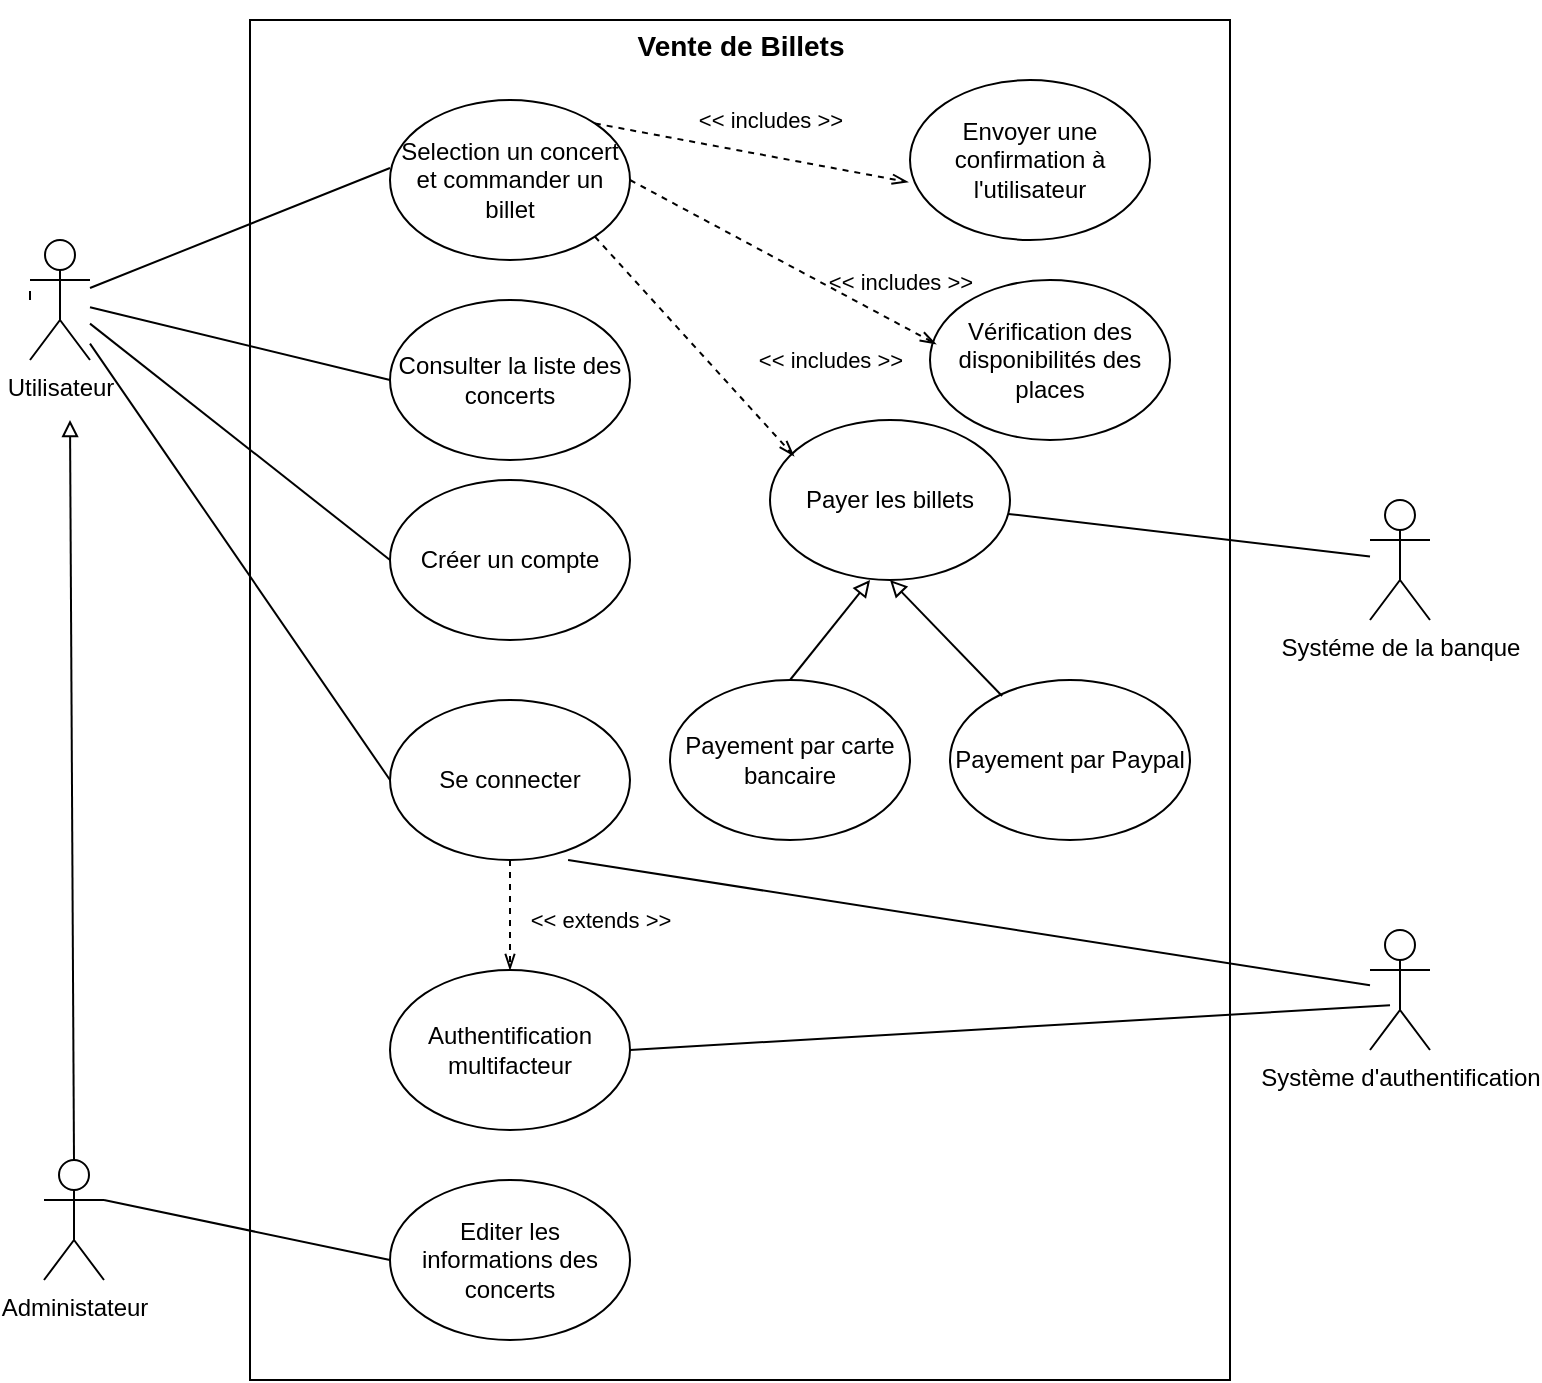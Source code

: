 <mxfile version="14.4.3" type="device"><diagram id="NJNNTVZoy5SnpfYNxE78" name="Page-1"><mxGraphModel dx="1086" dy="798" grid="1" gridSize="10" guides="1" tooltips="1" connect="1" arrows="1" fold="1" page="1" pageScale="1" pageWidth="827" pageHeight="1169" math="0" shadow="0"><root><mxCell id="0"/><mxCell id="1" parent="0"/><mxCell id="OuZcMS5v2CDTbXdTaQFu-4" value="ti" style="whiteSpace=wrap;html=1;" parent="1" vertex="1"><mxGeometry x="170" y="70" width="490" height="680" as="geometry"/></mxCell><mxCell id="OuZcMS5v2CDTbXdTaQFu-7" value="Se connecter" style="ellipse;whiteSpace=wrap;html=1;" parent="1" vertex="1"><mxGeometry x="240" y="410" width="120" height="80" as="geometry"/></mxCell><mxCell id="OuZcMS5v2CDTbXdTaQFu-8" value="Créer un compte" style="ellipse;whiteSpace=wrap;html=1;" parent="1" vertex="1"><mxGeometry x="240" y="300" width="120" height="80" as="geometry"/></mxCell><mxCell id="OuZcMS5v2CDTbXdTaQFu-9" value="Authentification multifacteur" style="ellipse;whiteSpace=wrap;html=1;" parent="1" vertex="1"><mxGeometry x="240" y="545" width="120" height="80" as="geometry"/></mxCell><mxCell id="OuZcMS5v2CDTbXdTaQFu-43" style="rounded=0;orthogonalLoop=1;jettySize=auto;html=1;endArrow=none;endFill=0;entryX=0.742;entryY=1;entryDx=0;entryDy=0;entryPerimeter=0;" parent="1" source="OuZcMS5v2CDTbXdTaQFu-2" target="OuZcMS5v2CDTbXdTaQFu-7" edge="1"><mxGeometry relative="1" as="geometry"/></mxCell><mxCell id="OuZcMS5v2CDTbXdTaQFu-2" value="Système d'authentification" style="shape=umlActor;verticalLabelPosition=bottom;verticalAlign=top;html=1;outlineConnect=0;" parent="1" vertex="1"><mxGeometry x="730" y="525" width="30" height="60" as="geometry"/></mxCell><mxCell id="OuZcMS5v2CDTbXdTaQFu-25" style="rounded=0;orthogonalLoop=1;jettySize=auto;html=1;exitX=0;exitY=0.5;exitDx=0;exitDy=0;endArrow=none;endFill=0;" parent="1" source="OuZcMS5v2CDTbXdTaQFu-14" target="OuZcMS5v2CDTbXdTaQFu-1" edge="1"><mxGeometry relative="1" as="geometry"><mxPoint x="80" y="170" as="targetPoint"/></mxGeometry></mxCell><mxCell id="OuZcMS5v2CDTbXdTaQFu-14" value="Consulter la liste des concerts" style="ellipse;whiteSpace=wrap;html=1;" parent="1" vertex="1"><mxGeometry x="240" y="210" width="120" height="80" as="geometry"/></mxCell><mxCell id="OuZcMS5v2CDTbXdTaQFu-31" style="edgeStyle=none;rounded=0;orthogonalLoop=1;jettySize=auto;html=1;exitX=1;exitY=0;exitDx=0;exitDy=0;entryX=-0.008;entryY=0.638;entryDx=0;entryDy=0;entryPerimeter=0;endArrow=openThin;endFill=0;dashed=1;" parent="1" source="OuZcMS5v2CDTbXdTaQFu-15" target="OuZcMS5v2CDTbXdTaQFu-18" edge="1"><mxGeometry relative="1" as="geometry"/></mxCell><mxCell id="OuZcMS5v2CDTbXdTaQFu-15" value="Selection un concert et commander un billet" style="ellipse;whiteSpace=wrap;html=1;" parent="1" vertex="1"><mxGeometry x="240" y="110" width="120" height="80" as="geometry"/></mxCell><mxCell id="OuZcMS5v2CDTbXdTaQFu-16" value="Vérification des disponibilités des places" style="ellipse;whiteSpace=wrap;html=1;" parent="1" vertex="1"><mxGeometry x="510" y="200" width="120" height="80" as="geometry"/></mxCell><mxCell id="OuZcMS5v2CDTbXdTaQFu-17" value="Payer les billets" style="ellipse;whiteSpace=wrap;html=1;" parent="1" vertex="1"><mxGeometry x="430" y="270" width="120" height="80" as="geometry"/></mxCell><mxCell id="OuZcMS5v2CDTbXdTaQFu-18" value="Envoyer une confirmation à l'utilisateur" style="ellipse;whiteSpace=wrap;html=1;" parent="1" vertex="1"><mxGeometry x="500" y="100" width="120" height="80" as="geometry"/></mxCell><mxCell id="OuZcMS5v2CDTbXdTaQFu-19" value="Payement par carte bancaire" style="ellipse;whiteSpace=wrap;html=1;" parent="1" vertex="1"><mxGeometry x="380" y="400" width="120" height="80" as="geometry"/></mxCell><mxCell id="OuZcMS5v2CDTbXdTaQFu-21" value="Payement par Paypal" style="ellipse;whiteSpace=wrap;html=1;" parent="1" vertex="1"><mxGeometry x="520" y="400" width="120" height="80" as="geometry"/></mxCell><mxCell id="OuZcMS5v2CDTbXdTaQFu-41" style="edgeStyle=none;rounded=0;orthogonalLoop=1;jettySize=auto;html=1;endArrow=none;endFill=0;" parent="1" source="OuZcMS5v2CDTbXdTaQFu-22" target="OuZcMS5v2CDTbXdTaQFu-17" edge="1"><mxGeometry relative="1" as="geometry"/></mxCell><mxCell id="OuZcMS5v2CDTbXdTaQFu-22" value="Systéme de la banque" style="shape=umlActor;verticalLabelPosition=bottom;verticalAlign=top;html=1;outlineConnect=0;" parent="1" vertex="1"><mxGeometry x="730" y="310" width="30" height="60" as="geometry"/></mxCell><mxCell id="OuZcMS5v2CDTbXdTaQFu-40" style="edgeStyle=none;rounded=0;orthogonalLoop=1;jettySize=auto;html=1;exitX=1;exitY=0.333;exitDx=0;exitDy=0;exitPerimeter=0;entryX=0;entryY=0.5;entryDx=0;entryDy=0;endArrow=none;endFill=0;" parent="1" source="OuZcMS5v2CDTbXdTaQFu-24" target="OuZcMS5v2CDTbXdTaQFu-39" edge="1"><mxGeometry relative="1" as="geometry"/></mxCell><mxCell id="OuZcMS5v2CDTbXdTaQFu-24" value="Administateur" style="shape=umlActor;verticalLabelPosition=bottom;verticalAlign=top;html=1;outlineConnect=0;" parent="1" vertex="1"><mxGeometry x="67" y="640" width="30" height="60" as="geometry"/></mxCell><mxCell id="OuZcMS5v2CDTbXdTaQFu-26" style="rounded=0;orthogonalLoop=1;jettySize=auto;html=1;exitX=0;exitY=0.5;exitDx=0;exitDy=0;endArrow=none;endFill=0;" parent="1" source="OuZcMS5v2CDTbXdTaQFu-7" target="OuZcMS5v2CDTbXdTaQFu-1" edge="1"><mxGeometry relative="1" as="geometry"><mxPoint x="250" y="220" as="sourcePoint"/><mxPoint x="70" y="220" as="targetPoint"/></mxGeometry></mxCell><mxCell id="OuZcMS5v2CDTbXdTaQFu-45" value="&amp;lt;&amp;lt; includes &amp;gt;&amp;gt;" style="edgeLabel;html=1;align=center;verticalAlign=middle;resizable=0;points=[];" parent="OuZcMS5v2CDTbXdTaQFu-26" vertex="1" connectable="0"><mxGeometry x="0.54" y="4" relative="1" as="geometry"><mxPoint x="374.01" y="-83.11" as="offset"/></mxGeometry></mxCell><mxCell id="OuZcMS5v2CDTbXdTaQFu-27" style="rounded=0;orthogonalLoop=1;jettySize=auto;html=1;exitX=0;exitY=0.5;exitDx=0;exitDy=0;endArrow=none;endFill=0;" parent="1" source="OuZcMS5v2CDTbXdTaQFu-8" target="OuZcMS5v2CDTbXdTaQFu-1" edge="1"><mxGeometry relative="1" as="geometry"><mxPoint x="286" y="330" as="sourcePoint"/><mxPoint x="70" y="220" as="targetPoint"/></mxGeometry></mxCell><mxCell id="OuZcMS5v2CDTbXdTaQFu-29" style="rounded=0;orthogonalLoop=1;jettySize=auto;html=1;exitX=0;exitY=0.425;exitDx=0;exitDy=0;endArrow=none;endFill=0;exitPerimeter=0;" parent="1" source="OuZcMS5v2CDTbXdTaQFu-1" edge="1"><mxGeometry relative="1" as="geometry"><mxPoint x="286" y="422.5" as="sourcePoint"/><mxPoint x="60" y="210" as="targetPoint"/></mxGeometry></mxCell><mxCell id="OuZcMS5v2CDTbXdTaQFu-32" style="edgeStyle=none;rounded=0;orthogonalLoop=1;jettySize=auto;html=1;exitX=1;exitY=0.5;exitDx=0;exitDy=0;entryX=0.025;entryY=0.4;entryDx=0;entryDy=0;entryPerimeter=0;endArrow=openThin;endFill=0;dashed=1;" parent="1" source="OuZcMS5v2CDTbXdTaQFu-15" target="OuZcMS5v2CDTbXdTaQFu-16" edge="1"><mxGeometry relative="1" as="geometry"><mxPoint x="362.426" y="526.716" as="sourcePoint"/><mxPoint x="423.04" y="481.04" as="targetPoint"/></mxGeometry></mxCell><mxCell id="OuZcMS5v2CDTbXdTaQFu-33" style="edgeStyle=none;rounded=0;orthogonalLoop=1;jettySize=auto;html=1;exitX=1;exitY=1;exitDx=0;exitDy=0;entryX=0.1;entryY=0.225;entryDx=0;entryDy=0;entryPerimeter=0;endArrow=openThin;endFill=0;dashed=1;" parent="1" source="OuZcMS5v2CDTbXdTaQFu-15" target="OuZcMS5v2CDTbXdTaQFu-17" edge="1"><mxGeometry relative="1" as="geometry"><mxPoint x="380" y="555" as="sourcePoint"/><mxPoint x="433" y="562" as="targetPoint"/></mxGeometry></mxCell><mxCell id="OuZcMS5v2CDTbXdTaQFu-36" style="edgeStyle=none;rounded=0;orthogonalLoop=1;jettySize=auto;html=1;exitX=0.5;exitY=0;exitDx=0;exitDy=0;endArrow=block;endFill=0;strokeWidth=1;exitPerimeter=0;" parent="1" source="OuZcMS5v2CDTbXdTaQFu-24" edge="1"><mxGeometry relative="1" as="geometry"><mxPoint x="44.5" y="435" as="sourcePoint"/><mxPoint x="80" y="270" as="targetPoint"/></mxGeometry></mxCell><mxCell id="OuZcMS5v2CDTbXdTaQFu-37" style="edgeStyle=none;rounded=0;orthogonalLoop=1;jettySize=auto;html=1;exitX=0.5;exitY=0;exitDx=0;exitDy=0;endArrow=block;endFill=0;strokeWidth=1;entryX=0.417;entryY=1;entryDx=0;entryDy=0;entryPerimeter=0;" parent="1" source="OuZcMS5v2CDTbXdTaQFu-19" target="OuZcMS5v2CDTbXdTaQFu-17" edge="1"><mxGeometry relative="1" as="geometry"><mxPoint x="55" y="480" as="sourcePoint"/><mxPoint x="55" y="280" as="targetPoint"/></mxGeometry></mxCell><mxCell id="OuZcMS5v2CDTbXdTaQFu-38" style="edgeStyle=none;rounded=0;orthogonalLoop=1;jettySize=auto;html=1;exitX=0.217;exitY=0.1;exitDx=0;exitDy=0;endArrow=block;endFill=0;strokeWidth=1;entryX=0.5;entryY=1;entryDx=0;entryDy=0;exitPerimeter=0;" parent="1" source="OuZcMS5v2CDTbXdTaQFu-21" target="OuZcMS5v2CDTbXdTaQFu-17" edge="1"><mxGeometry relative="1" as="geometry"><mxPoint x="440" y="410" as="sourcePoint"/><mxPoint x="490.04" y="360" as="targetPoint"/></mxGeometry></mxCell><mxCell id="OuZcMS5v2CDTbXdTaQFu-39" value="Editer les informations des concerts" style="ellipse;whiteSpace=wrap;html=1;" parent="1" vertex="1"><mxGeometry x="240" y="650" width="120" height="80" as="geometry"/></mxCell><mxCell id="OuZcMS5v2CDTbXdTaQFu-46" value="&amp;lt;&amp;lt; includes &amp;gt;&amp;gt;" style="edgeLabel;html=1;align=center;verticalAlign=middle;resizable=0;points=[];" parent="1" vertex="1" connectable="0"><mxGeometry x="429.995" y="120.001" as="geometry"/></mxCell><mxCell id="OuZcMS5v2CDTbXdTaQFu-47" value="&amp;lt;&amp;lt; includes &amp;gt;&amp;gt;" style="edgeLabel;html=1;align=center;verticalAlign=middle;resizable=0;points=[];" parent="1" vertex="1" connectable="0"><mxGeometry x="459.995" y="240.001" as="geometry"/></mxCell><mxCell id="Xdch5-KOgNvCOkWsygjI-1" value="" style="rounded=0;orthogonalLoop=1;jettySize=auto;html=1;exitX=0;exitY=0.425;exitDx=0;exitDy=0;endArrow=none;endFill=0;exitPerimeter=0;" parent="1" source="OuZcMS5v2CDTbXdTaQFu-15" target="OuZcMS5v2CDTbXdTaQFu-1" edge="1"><mxGeometry relative="1" as="geometry"><mxPoint x="240" y="144" as="sourcePoint"/><mxPoint x="60" y="210" as="targetPoint"/></mxGeometry></mxCell><mxCell id="OuZcMS5v2CDTbXdTaQFu-1" value="Utilisateur" style="shape=umlActor;verticalLabelPosition=bottom;verticalAlign=top;html=1;outlineConnect=0;" parent="1" vertex="1"><mxGeometry x="60" y="180" width="30" height="60" as="geometry"/></mxCell><mxCell id="Xdch5-KOgNvCOkWsygjI-2" value="&lt;font style=&quot;font-size: 14px;&quot;&gt;Vente de Billets&lt;/font&gt;" style="text;strokeColor=none;fillColor=none;html=1;fontSize=24;fontStyle=1;verticalAlign=middle;align=center;" parent="1" vertex="1"><mxGeometry x="365" y="60" width="100" height="40" as="geometry"/></mxCell><mxCell id="Qn-DS2leRlt_j07WRAeU-1" style="edgeStyle=none;rounded=0;orthogonalLoop=1;jettySize=auto;html=1;exitX=0.5;exitY=1;exitDx=0;exitDy=0;entryX=0.5;entryY=0;entryDx=0;entryDy=0;endArrow=openThin;endFill=0;dashed=1;" edge="1" parent="1" source="OuZcMS5v2CDTbXdTaQFu-7" target="OuZcMS5v2CDTbXdTaQFu-9"><mxGeometry relative="1" as="geometry"><mxPoint x="352.426" y="188.284" as="sourcePoint"/><mxPoint x="452" y="298" as="targetPoint"/></mxGeometry></mxCell><mxCell id="Qn-DS2leRlt_j07WRAeU-2" value="&amp;lt;&amp;lt; extends &amp;gt;&amp;gt;" style="edgeLabel;html=1;align=center;verticalAlign=middle;resizable=0;points=[];" vertex="1" connectable="0" parent="1"><mxGeometry x="509.995" y="250.001" as="geometry"><mxPoint x="-165" y="270" as="offset"/></mxGeometry></mxCell><mxCell id="Qn-DS2leRlt_j07WRAeU-3" style="rounded=0;orthogonalLoop=1;jettySize=auto;html=1;endArrow=none;endFill=0;entryX=1;entryY=0.5;entryDx=0;entryDy=0;" edge="1" parent="1" target="OuZcMS5v2CDTbXdTaQFu-9"><mxGeometry relative="1" as="geometry"><mxPoint x="740" y="562.656" as="sourcePoint"/><mxPoint x="339.04" y="500" as="targetPoint"/></mxGeometry></mxCell></root></mxGraphModel></diagram></mxfile>